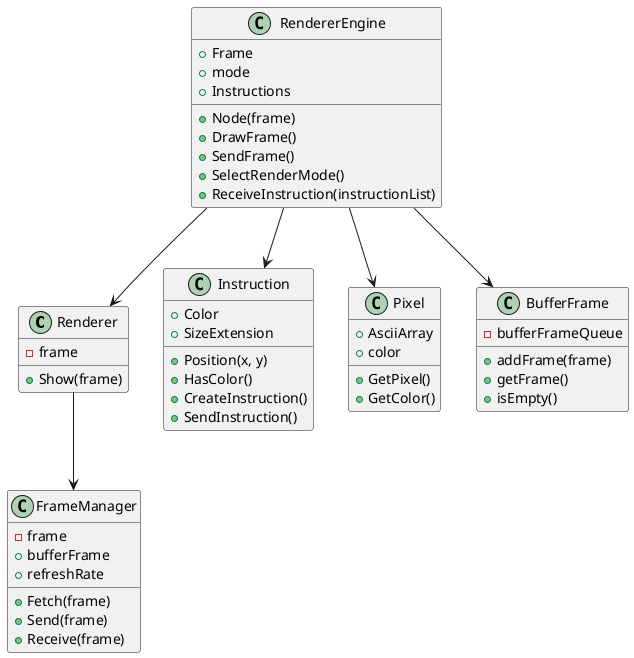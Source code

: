 @startuml
class Renderer {
    -frame
    +Show(frame)
}

class FrameManager {
    -frame
    +bufferFrame
    +refreshRate
    +Fetch(frame)
    +Send(frame)
    +Receive(frame)
}

class RendererEngine {
    +Node(frame)
    +Frame
    +mode
    +Instructions
    +DrawFrame()
    +SendFrame()
    +SelectRenderMode()
    +ReceiveInstruction(instructionList)
}

class Instruction {
    +Color
    +SizeExtension
    +Position(x, y)
    +HasColor()
    +CreateInstruction()
    +SendInstruction()
}

class Pixel {
    +AsciiArray
    +color
    +GetPixel()
    +GetColor()
}

class BufferFrame {
    -bufferFrameQueue
    +addFrame(frame)
    +getFrame()
    +isEmpty()
}

Renderer --> FrameManager
RendererEngine --> Renderer
RendererEngine --> Instruction
RendererEngine --> Pixel
RendererEngine --> BufferFrame
@enduml
